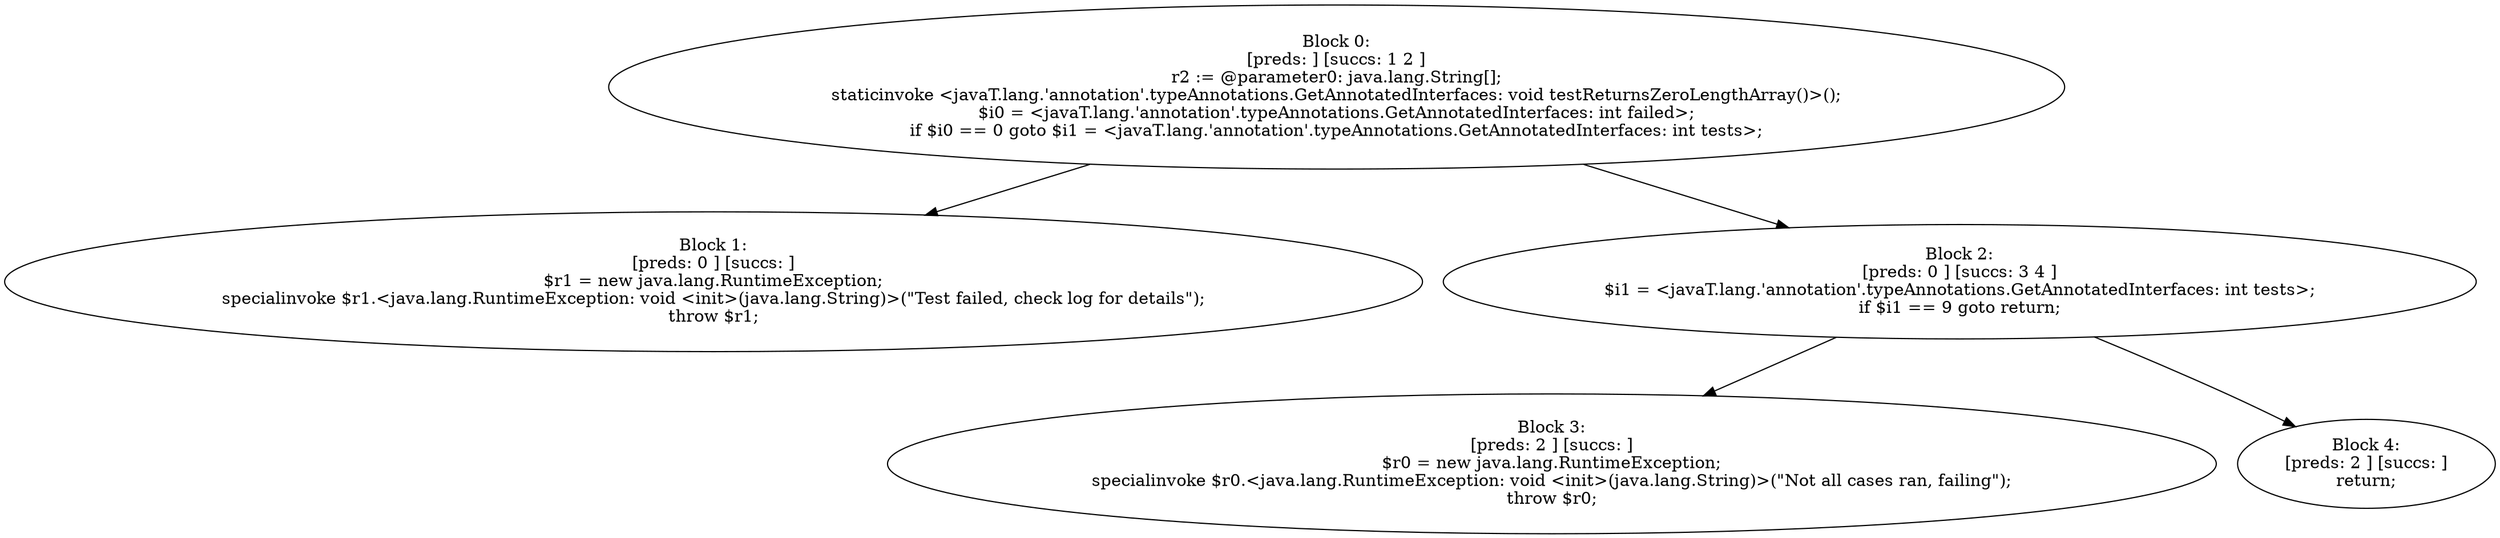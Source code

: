 digraph "unitGraph" {
    "Block 0:
[preds: ] [succs: 1 2 ]
r2 := @parameter0: java.lang.String[];
staticinvoke <javaT.lang.'annotation'.typeAnnotations.GetAnnotatedInterfaces: void testReturnsZeroLengthArray()>();
$i0 = <javaT.lang.'annotation'.typeAnnotations.GetAnnotatedInterfaces: int failed>;
if $i0 == 0 goto $i1 = <javaT.lang.'annotation'.typeAnnotations.GetAnnotatedInterfaces: int tests>;
"
    "Block 1:
[preds: 0 ] [succs: ]
$r1 = new java.lang.RuntimeException;
specialinvoke $r1.<java.lang.RuntimeException: void <init>(java.lang.String)>(\"Test failed, check log for details\");
throw $r1;
"
    "Block 2:
[preds: 0 ] [succs: 3 4 ]
$i1 = <javaT.lang.'annotation'.typeAnnotations.GetAnnotatedInterfaces: int tests>;
if $i1 == 9 goto return;
"
    "Block 3:
[preds: 2 ] [succs: ]
$r0 = new java.lang.RuntimeException;
specialinvoke $r0.<java.lang.RuntimeException: void <init>(java.lang.String)>(\"Not all cases ran, failing\");
throw $r0;
"
    "Block 4:
[preds: 2 ] [succs: ]
return;
"
    "Block 0:
[preds: ] [succs: 1 2 ]
r2 := @parameter0: java.lang.String[];
staticinvoke <javaT.lang.'annotation'.typeAnnotations.GetAnnotatedInterfaces: void testReturnsZeroLengthArray()>();
$i0 = <javaT.lang.'annotation'.typeAnnotations.GetAnnotatedInterfaces: int failed>;
if $i0 == 0 goto $i1 = <javaT.lang.'annotation'.typeAnnotations.GetAnnotatedInterfaces: int tests>;
"->"Block 1:
[preds: 0 ] [succs: ]
$r1 = new java.lang.RuntimeException;
specialinvoke $r1.<java.lang.RuntimeException: void <init>(java.lang.String)>(\"Test failed, check log for details\");
throw $r1;
";
    "Block 0:
[preds: ] [succs: 1 2 ]
r2 := @parameter0: java.lang.String[];
staticinvoke <javaT.lang.'annotation'.typeAnnotations.GetAnnotatedInterfaces: void testReturnsZeroLengthArray()>();
$i0 = <javaT.lang.'annotation'.typeAnnotations.GetAnnotatedInterfaces: int failed>;
if $i0 == 0 goto $i1 = <javaT.lang.'annotation'.typeAnnotations.GetAnnotatedInterfaces: int tests>;
"->"Block 2:
[preds: 0 ] [succs: 3 4 ]
$i1 = <javaT.lang.'annotation'.typeAnnotations.GetAnnotatedInterfaces: int tests>;
if $i1 == 9 goto return;
";
    "Block 2:
[preds: 0 ] [succs: 3 4 ]
$i1 = <javaT.lang.'annotation'.typeAnnotations.GetAnnotatedInterfaces: int tests>;
if $i1 == 9 goto return;
"->"Block 3:
[preds: 2 ] [succs: ]
$r0 = new java.lang.RuntimeException;
specialinvoke $r0.<java.lang.RuntimeException: void <init>(java.lang.String)>(\"Not all cases ran, failing\");
throw $r0;
";
    "Block 2:
[preds: 0 ] [succs: 3 4 ]
$i1 = <javaT.lang.'annotation'.typeAnnotations.GetAnnotatedInterfaces: int tests>;
if $i1 == 9 goto return;
"->"Block 4:
[preds: 2 ] [succs: ]
return;
";
}
